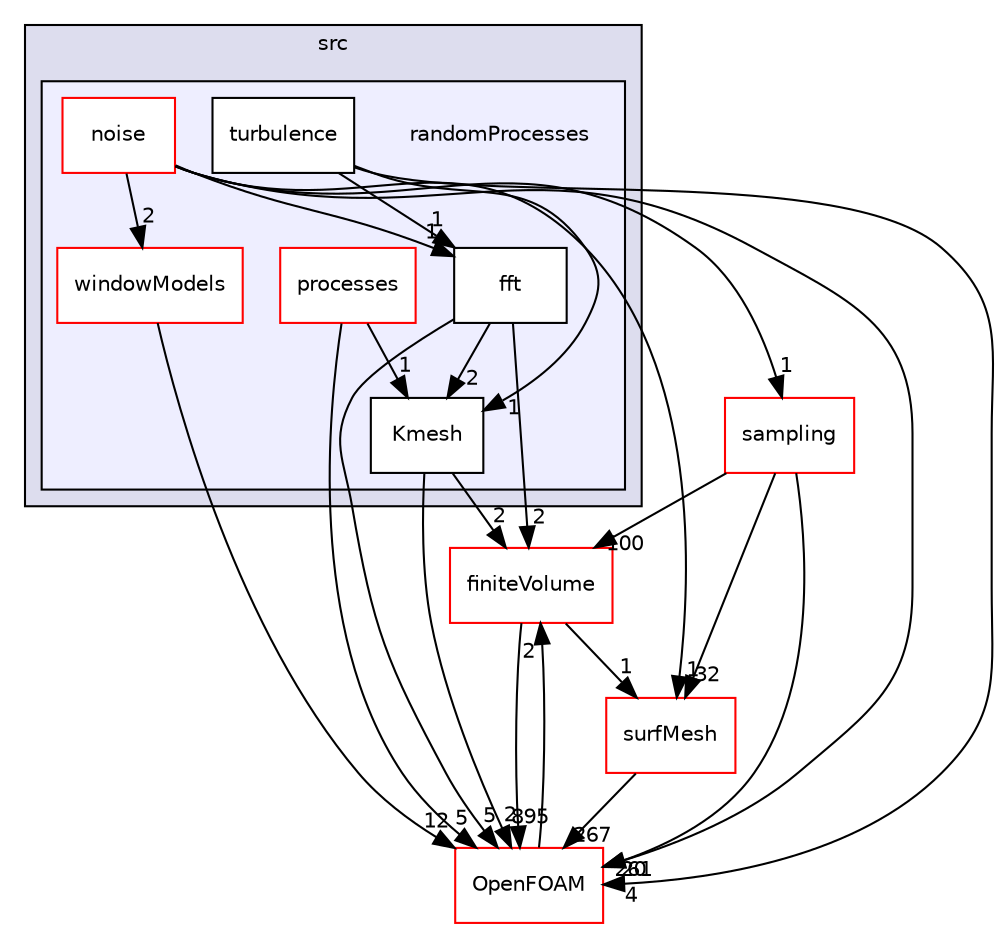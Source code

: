digraph "src/randomProcesses" {
  bgcolor=transparent;
  compound=true
  node [ fontsize="10", fontname="Helvetica"];
  edge [ labelfontsize="10", labelfontname="Helvetica"];
  subgraph clusterdir_68267d1309a1af8e8297ef4c3efbcdba {
    graph [ bgcolor="#ddddee", pencolor="black", label="src" fontname="Helvetica", fontsize="10", URL="dir_68267d1309a1af8e8297ef4c3efbcdba.html"]
  subgraph clusterdir_6992af9b03f6fc22ea45caf98ff89caa {
    graph [ bgcolor="#eeeeff", pencolor="black", label="" URL="dir_6992af9b03f6fc22ea45caf98ff89caa.html"];
    dir_6992af9b03f6fc22ea45caf98ff89caa [shape=plaintext label="randomProcesses"];
    dir_afc6b950f4df59744860d38e9c4c8c41 [shape=box label="fft" color="black" fillcolor="white" style="filled" URL="dir_afc6b950f4df59744860d38e9c4c8c41.html"];
    dir_06b4c5f3b0aa25deb28800f5c422a252 [shape=box label="Kmesh" color="black" fillcolor="white" style="filled" URL="dir_06b4c5f3b0aa25deb28800f5c422a252.html"];
    dir_961fac5356e98051294954c7e09f6043 [shape=box label="noise" color="red" fillcolor="white" style="filled" URL="dir_961fac5356e98051294954c7e09f6043.html"];
    dir_b65a53f4596a6a5e77398918ac517637 [shape=box label="processes" color="red" fillcolor="white" style="filled" URL="dir_b65a53f4596a6a5e77398918ac517637.html"];
    dir_095dceeaa4188d41e76684775ddf9419 [shape=box label="turbulence" color="black" fillcolor="white" style="filled" URL="dir_095dceeaa4188d41e76684775ddf9419.html"];
    dir_b8f1823f9c5a8389ffb5d2d4a123a4f8 [shape=box label="windowModels" color="red" fillcolor="white" style="filled" URL="dir_b8f1823f9c5a8389ffb5d2d4a123a4f8.html"];
  }
  }
  dir_9bd15774b555cf7259a6fa18f99fe99b [shape=box label="finiteVolume" color="red" URL="dir_9bd15774b555cf7259a6fa18f99fe99b.html"];
  dir_24a3817a3c61c11f04a0a72057522f4f [shape=box label="sampling" color="red" URL="dir_24a3817a3c61c11f04a0a72057522f4f.html"];
  dir_0a88fe22feb23ce5f078a04a1df67721 [shape=box label="surfMesh" color="red" URL="dir_0a88fe22feb23ce5f078a04a1df67721.html"];
  dir_c5473ff19b20e6ec4dfe5c310b3778a8 [shape=box label="OpenFOAM" color="red" URL="dir_c5473ff19b20e6ec4dfe5c310b3778a8.html"];
  dir_06b4c5f3b0aa25deb28800f5c422a252->dir_9bd15774b555cf7259a6fa18f99fe99b [headlabel="2", labeldistance=1.5 headhref="dir_003381_000814.html"];
  dir_06b4c5f3b0aa25deb28800f5c422a252->dir_c5473ff19b20e6ec4dfe5c310b3778a8 [headlabel="2", labeldistance=1.5 headhref="dir_003381_002151.html"];
  dir_9bd15774b555cf7259a6fa18f99fe99b->dir_0a88fe22feb23ce5f078a04a1df67721 [headlabel="1", labeldistance=1.5 headhref="dir_000814_003623.html"];
  dir_9bd15774b555cf7259a6fa18f99fe99b->dir_c5473ff19b20e6ec4dfe5c310b3778a8 [headlabel="895", labeldistance=1.5 headhref="dir_000814_002151.html"];
  dir_24a3817a3c61c11f04a0a72057522f4f->dir_9bd15774b555cf7259a6fa18f99fe99b [headlabel="100", labeldistance=1.5 headhref="dir_003550_000814.html"];
  dir_24a3817a3c61c11f04a0a72057522f4f->dir_0a88fe22feb23ce5f078a04a1df67721 [headlabel="32", labeldistance=1.5 headhref="dir_003550_003623.html"];
  dir_24a3817a3c61c11f04a0a72057522f4f->dir_c5473ff19b20e6ec4dfe5c310b3778a8 [headlabel="261", labeldistance=1.5 headhref="dir_003550_002151.html"];
  dir_0a88fe22feb23ce5f078a04a1df67721->dir_c5473ff19b20e6ec4dfe5c310b3778a8 [headlabel="267", labeldistance=1.5 headhref="dir_003623_002151.html"];
  dir_961fac5356e98051294954c7e09f6043->dir_24a3817a3c61c11f04a0a72057522f4f [headlabel="1", labeldistance=1.5 headhref="dir_003382_003550.html"];
  dir_961fac5356e98051294954c7e09f6043->dir_0a88fe22feb23ce5f078a04a1df67721 [headlabel="1", labeldistance=1.5 headhref="dir_003382_003623.html"];
  dir_961fac5356e98051294954c7e09f6043->dir_afc6b950f4df59744860d38e9c4c8c41 [headlabel="1", labeldistance=1.5 headhref="dir_003382_003380.html"];
  dir_961fac5356e98051294954c7e09f6043->dir_c5473ff19b20e6ec4dfe5c310b3778a8 [headlabel="20", labeldistance=1.5 headhref="dir_003382_002151.html"];
  dir_961fac5356e98051294954c7e09f6043->dir_b8f1823f9c5a8389ffb5d2d4a123a4f8 [headlabel="2", labeldistance=1.5 headhref="dir_003382_001542.html"];
  dir_095dceeaa4188d41e76684775ddf9419->dir_06b4c5f3b0aa25deb28800f5c422a252 [headlabel="1", labeldistance=1.5 headhref="dir_003390_003381.html"];
  dir_095dceeaa4188d41e76684775ddf9419->dir_afc6b950f4df59744860d38e9c4c8c41 [headlabel="1", labeldistance=1.5 headhref="dir_003390_003380.html"];
  dir_095dceeaa4188d41e76684775ddf9419->dir_c5473ff19b20e6ec4dfe5c310b3778a8 [headlabel="4", labeldistance=1.5 headhref="dir_003390_002151.html"];
  dir_afc6b950f4df59744860d38e9c4c8c41->dir_06b4c5f3b0aa25deb28800f5c422a252 [headlabel="2", labeldistance=1.5 headhref="dir_003380_003381.html"];
  dir_afc6b950f4df59744860d38e9c4c8c41->dir_9bd15774b555cf7259a6fa18f99fe99b [headlabel="2", labeldistance=1.5 headhref="dir_003380_000814.html"];
  dir_afc6b950f4df59744860d38e9c4c8c41->dir_c5473ff19b20e6ec4dfe5c310b3778a8 [headlabel="5", labeldistance=1.5 headhref="dir_003380_002151.html"];
  dir_c5473ff19b20e6ec4dfe5c310b3778a8->dir_9bd15774b555cf7259a6fa18f99fe99b [headlabel="2", labeldistance=1.5 headhref="dir_002151_000814.html"];
  dir_b8f1823f9c5a8389ffb5d2d4a123a4f8->dir_c5473ff19b20e6ec4dfe5c310b3778a8 [headlabel="12", labeldistance=1.5 headhref="dir_001542_002151.html"];
  dir_b65a53f4596a6a5e77398918ac517637->dir_06b4c5f3b0aa25deb28800f5c422a252 [headlabel="1", labeldistance=1.5 headhref="dir_003388_003381.html"];
  dir_b65a53f4596a6a5e77398918ac517637->dir_c5473ff19b20e6ec4dfe5c310b3778a8 [headlabel="5", labeldistance=1.5 headhref="dir_003388_002151.html"];
}
